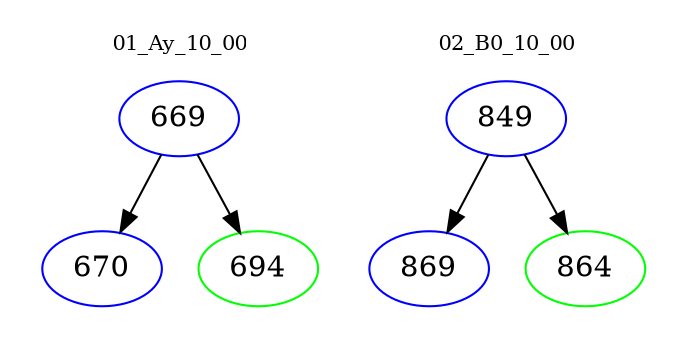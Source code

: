 digraph{
subgraph cluster_0 {
color = white
label = "01_Ay_10_00";
fontsize=10;
T0_669 [label="669", color="blue"]
T0_669 -> T0_670 [color="black"]
T0_670 [label="670", color="blue"]
T0_669 -> T0_694 [color="black"]
T0_694 [label="694", color="green"]
}
subgraph cluster_1 {
color = white
label = "02_B0_10_00";
fontsize=10;
T1_849 [label="849", color="blue"]
T1_849 -> T1_869 [color="black"]
T1_869 [label="869", color="blue"]
T1_849 -> T1_864 [color="black"]
T1_864 [label="864", color="green"]
}
}
